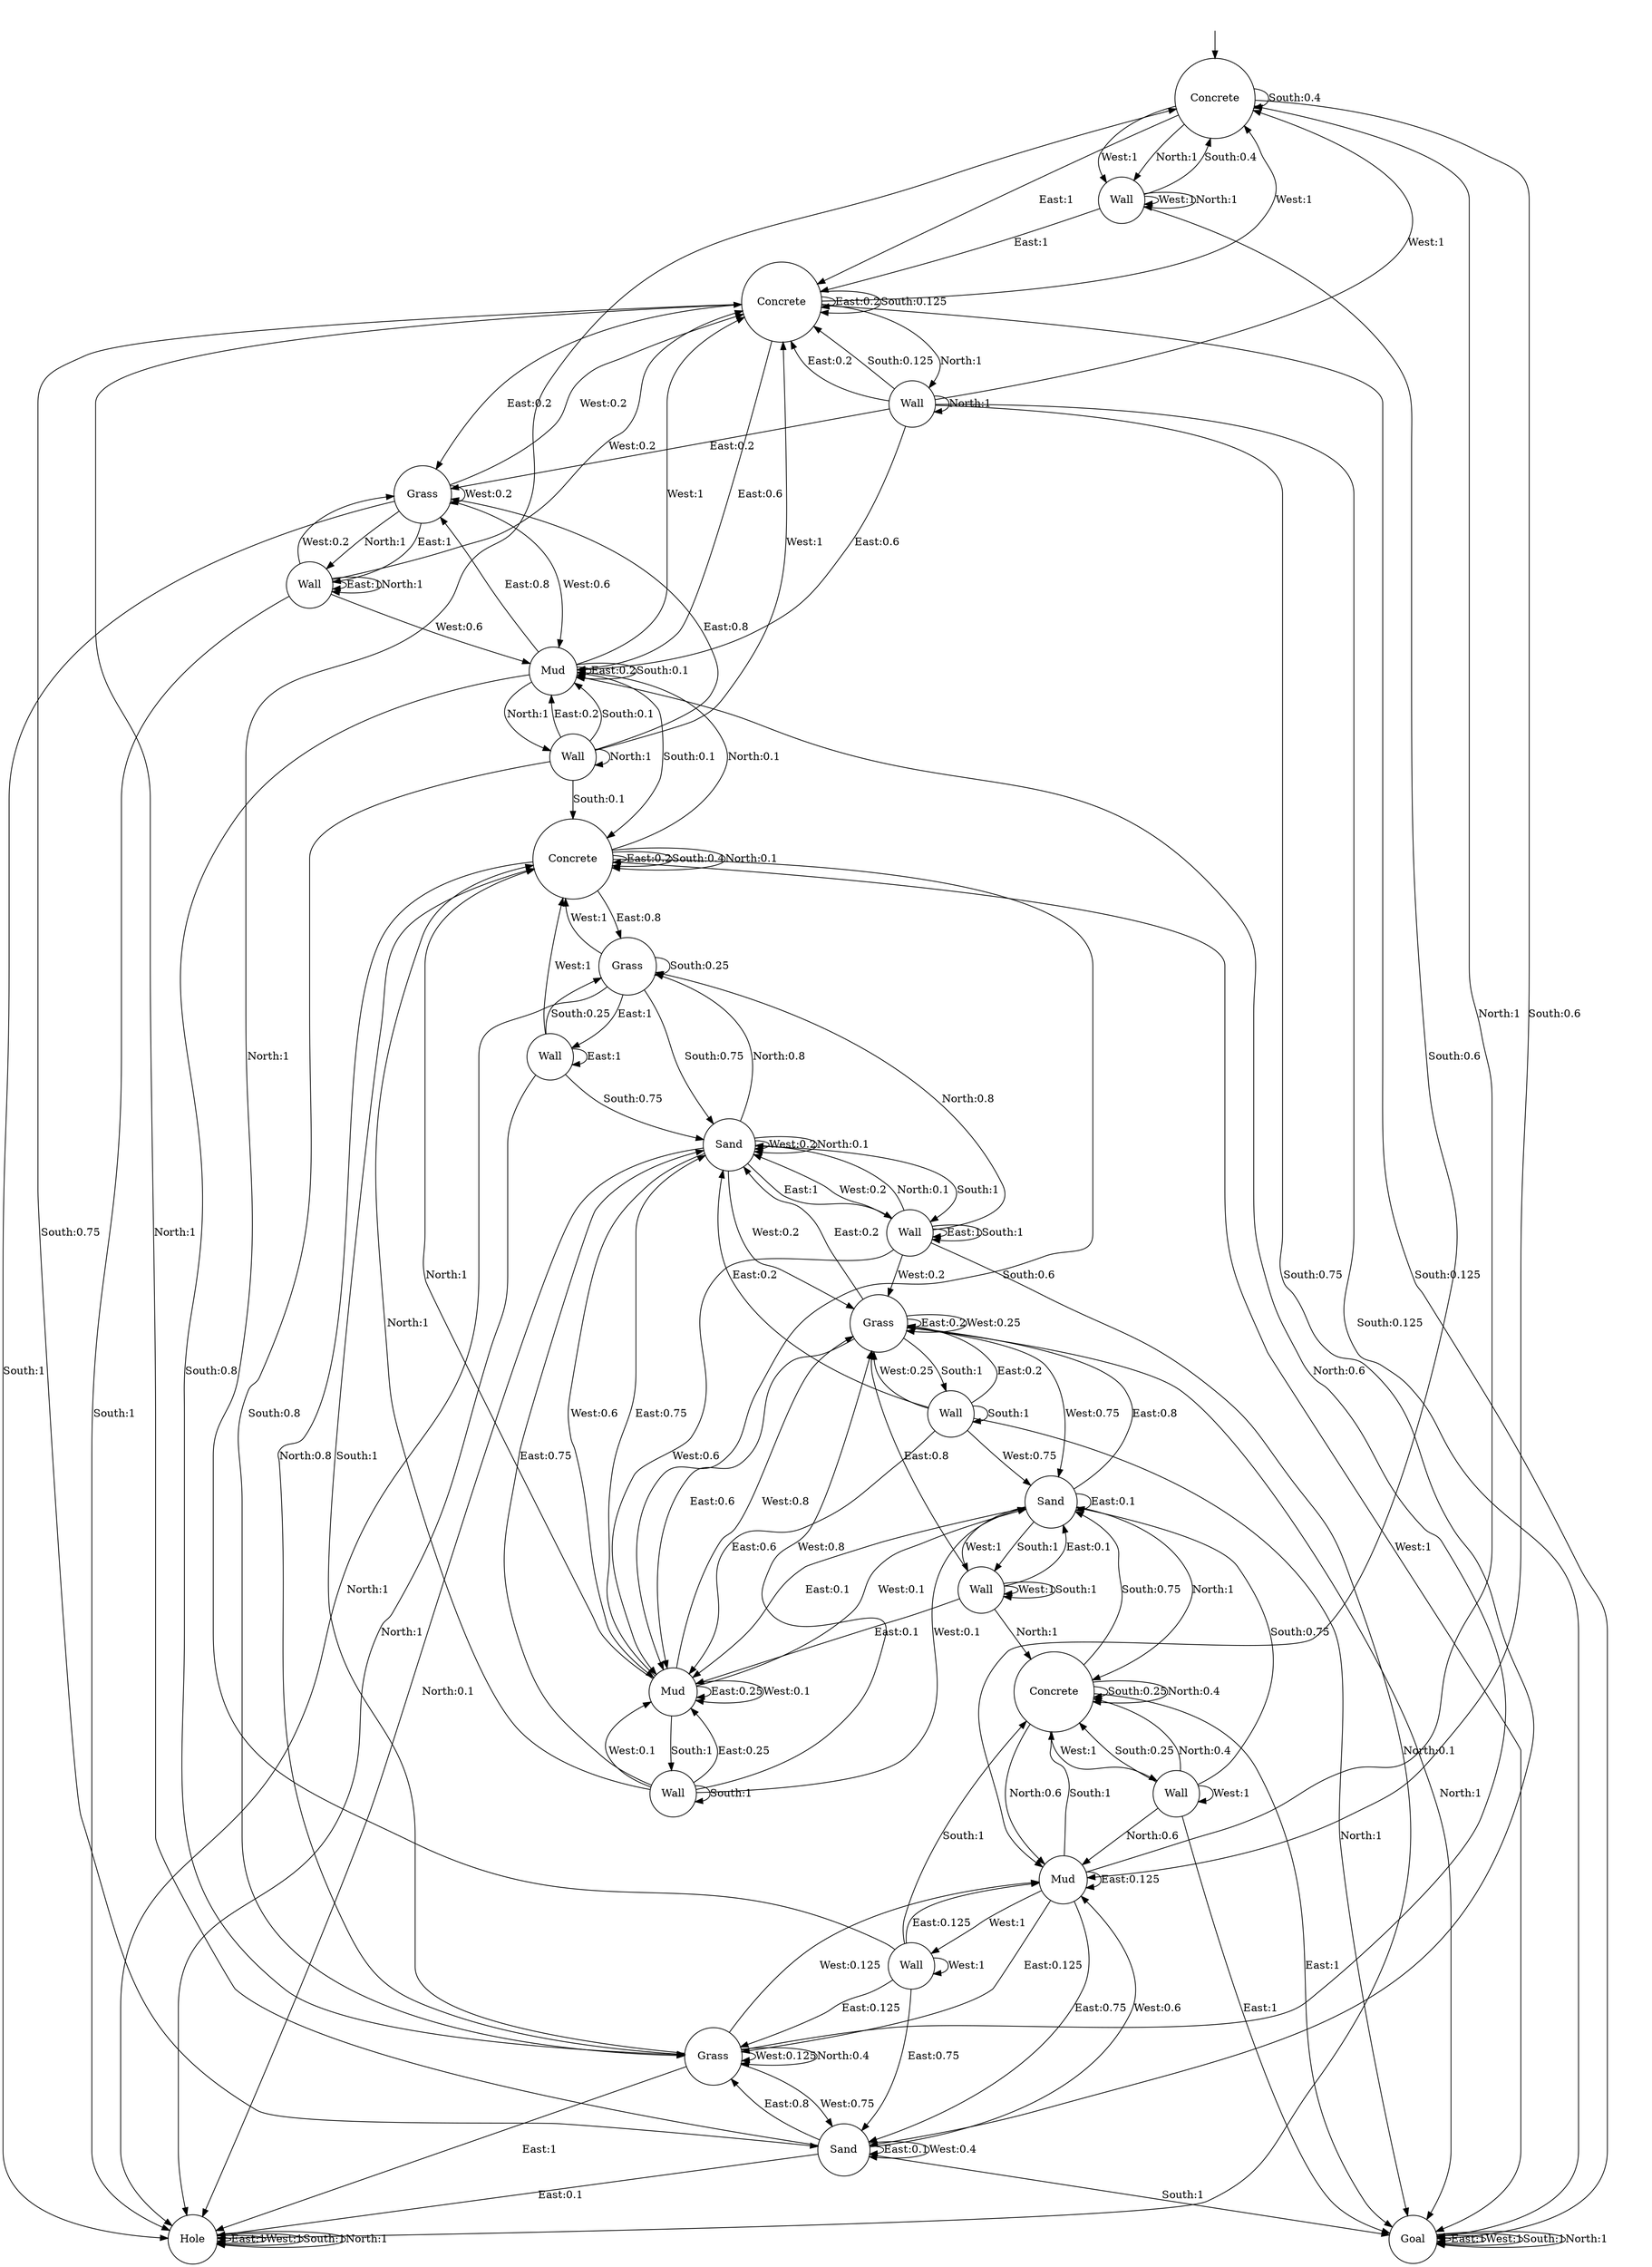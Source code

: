 digraph g {
__start0 [label="" shape="none"];
0 [shape="circle" label="Concrete"];
1 [shape="circle" label="Wall"];
2 [shape="circle" label="Wall"];
3 [shape="circle" label="Mud"];
4 [shape="circle" label="Concrete"];
5 [shape="circle" label="Wall"];
6 [shape="circle" label="Wall"];
7 [shape="circle" label="Sand"];
8 [shape="circle" label="Concrete"];
9 [shape="circle" label="Wall"];
10 [shape="circle" label="Sand"];
11 [shape="circle" label="Goal"];
12 [shape="circle" label="Wall"];
13 [shape="circle" label="Grass"];
14 [shape="circle" label="Wall"];
15 [shape="circle" label="Mud"];
16 [shape="circle" label="Grass"];
17 [shape="circle" label="Concrete"];
18 [shape="circle" label="Wall"];
19 [shape="circle" label="Mud"];
20 [shape="circle" label="Wall"];
21 [shape="circle" label="Grass"];
22 [shape="circle" label="Hole"];
23 [shape="circle" label="Wall"];
24 [shape="circle" label="Grass"];
25 [shape="circle" label="Wall"];
26 [shape="circle" label="Sand"];
0 -> 8 [label="East:1"];
0 -> 1 [label="West:1"];
0 -> 0 [label="South:0.4"];
0 -> 3 [label="South:0.6"];
0 -> 1 [label="North:1"];
1 -> 8 [label="East:1"];
1 -> 1 [label="West:1"];
1 -> 0 [label="South:0.4"];
1 -> 3 [label="South:0.6"];
1 -> 1 [label="North:1"];
2 -> 3 [label="East:0.125"];
2 -> 10 [label="East:0.75"];
2 -> 16 [label="East:0.125"];
2 -> 2 [label="West:1"];
2 -> 4 [label="South:1"];
2 -> 0 [label="North:1"];
3 -> 3 [label="East:0.125"];
3 -> 10 [label="East:0.75"];
3 -> 16 [label="East:0.125"];
3 -> 2 [label="West:1"];
3 -> 4 [label="South:1"];
3 -> 0 [label="North:1"];
4 -> 11 [label="East:1"];
4 -> 5 [label="West:1"];
4 -> 4 [label="South:0.25"];
4 -> 7 [label="South:0.75"];
4 -> 3 [label="North:0.6"];
4 -> 4 [label="North:0.4"];
5 -> 11 [label="East:1"];
5 -> 5 [label="West:1"];
5 -> 4 [label="South:0.25"];
5 -> 7 [label="South:0.75"];
5 -> 3 [label="North:0.6"];
5 -> 4 [label="North:0.4"];
6 -> 7 [label="East:0.1"];
6 -> 13 [label="East:0.8"];
6 -> 19 [label="East:0.1"];
6 -> 6 [label="West:1"];
6 -> 6 [label="South:1"];
6 -> 4 [label="North:1"];
7 -> 7 [label="East:0.1"];
7 -> 13 [label="East:0.8"];
7 -> 19 [label="East:0.1"];
7 -> 6 [label="West:1"];
7 -> 6 [label="South:1"];
7 -> 4 [label="North:1"];
8 -> 8 [label="East:0.2"];
8 -> 15 [label="East:0.6"];
8 -> 21 [label="East:0.2"];
8 -> 0 [label="West:1"];
8 -> 8 [label="South:0.125"];
8 -> 10 [label="South:0.75"];
8 -> 11 [label="South:0.125"];
8 -> 9 [label="North:1"];
9 -> 8 [label="East:0.2"];
9 -> 15 [label="East:0.6"];
9 -> 21 [label="East:0.2"];
9 -> 0 [label="West:1"];
9 -> 8 [label="South:0.125"];
9 -> 10 [label="South:0.75"];
9 -> 11 [label="South:0.125"];
9 -> 9 [label="North:1"];
10 -> 10 [label="East:0.1"];
10 -> 16 [label="East:0.8"];
10 -> 22 [label="East:0.1"];
10 -> 3 [label="West:0.6"];
10 -> 10 [label="West:0.4"];
10 -> 11 [label="South:1"];
10 -> 8 [label="North:1"];
11 -> 11 [label="East:1"];
11 -> 11 [label="West:1"];
11 -> 11 [label="South:1"];
11 -> 11 [label="North:1"];
12 -> 13 [label="East:0.2"];
12 -> 19 [label="East:0.6"];
12 -> 26 [label="East:0.2"];
12 -> 7 [label="West:0.75"];
12 -> 13 [label="West:0.25"];
12 -> 12 [label="South:1"];
12 -> 11 [label="North:1"];
13 -> 13 [label="East:0.2"];
13 -> 19 [label="East:0.6"];
13 -> 26 [label="East:0.2"];
13 -> 7 [label="West:0.75"];
13 -> 13 [label="West:0.25"];
13 -> 12 [label="South:1"];
13 -> 11 [label="North:1"];
14 -> 15 [label="East:0.2"];
14 -> 21 [label="East:0.8"];
14 -> 8 [label="West:1"];
14 -> 15 [label="South:0.1"];
14 -> 16 [label="South:0.8"];
14 -> 17 [label="South:0.1"];
14 -> 14 [label="North:1"];
15 -> 15 [label="East:0.2"];
15 -> 21 [label="East:0.8"];
15 -> 8 [label="West:1"];
15 -> 15 [label="South:0.1"];
15 -> 16 [label="South:0.8"];
15 -> 17 [label="South:0.1"];
15 -> 14 [label="North:1"];
16 -> 22 [label="East:1"];
16 -> 3 [label="West:0.125"];
16 -> 10 [label="West:0.75"];
16 -> 16 [label="West:0.125"];
16 -> 17 [label="South:1"];
16 -> 15 [label="North:0.6"];
16 -> 16 [label="North:0.4"];
17 -> 17 [label="East:0.2"];
17 -> 24 [label="East:0.8"];
17 -> 11 [label="West:1"];
17 -> 17 [label="South:0.4"];
17 -> 19 [label="South:0.6"];
17 -> 15 [label="North:0.1"];
17 -> 16 [label="North:0.8"];
17 -> 17 [label="North:0.1"];
18 -> 19 [label="East:0.25"];
18 -> 26 [label="East:0.75"];
18 -> 7 [label="West:0.1"];
18 -> 13 [label="West:0.8"];
18 -> 19 [label="West:0.1"];
18 -> 18 [label="South:1"];
18 -> 17 [label="North:1"];
19 -> 19 [label="East:0.25"];
19 -> 26 [label="East:0.75"];
19 -> 7 [label="West:0.1"];
19 -> 13 [label="West:0.8"];
19 -> 19 [label="West:0.1"];
19 -> 18 [label="South:1"];
19 -> 17 [label="North:1"];
20 -> 20 [label="East:1"];
20 -> 8 [label="West:0.2"];
20 -> 15 [label="West:0.6"];
20 -> 21 [label="West:0.2"];
20 -> 22 [label="South:1"];
20 -> 20 [label="North:1"];
21 -> 20 [label="East:1"];
21 -> 8 [label="West:0.2"];
21 -> 15 [label="West:0.6"];
21 -> 21 [label="West:0.2"];
21 -> 22 [label="South:1"];
21 -> 20 [label="North:1"];
22 -> 22 [label="East:1"];
22 -> 22 [label="West:1"];
22 -> 22 [label="South:1"];
22 -> 22 [label="North:1"];
23 -> 23 [label="East:1"];
23 -> 17 [label="West:1"];
23 -> 24 [label="South:0.25"];
23 -> 26 [label="South:0.75"];
23 -> 22 [label="North:1"];
24 -> 23 [label="East:1"];
24 -> 17 [label="West:1"];
24 -> 24 [label="South:0.25"];
24 -> 26 [label="South:0.75"];
24 -> 22 [label="North:1"];
25 -> 25 [label="East:1"];
25 -> 13 [label="West:0.2"];
25 -> 19 [label="West:0.6"];
25 -> 26 [label="West:0.2"];
25 -> 25 [label="South:1"];
25 -> 22 [label="North:0.1"];
25 -> 24 [label="North:0.8"];
25 -> 26 [label="North:0.1"];
26 -> 25 [label="East:1"];
26 -> 13 [label="West:0.2"];
26 -> 19 [label="West:0.6"];
26 -> 26 [label="West:0.2"];
26 -> 25 [label="South:1"];
26 -> 22 [label="North:0.1"];
26 -> 24 [label="North:0.8"];
26 -> 26 [label="North:0.1"];
__start0 -> 0;
}
